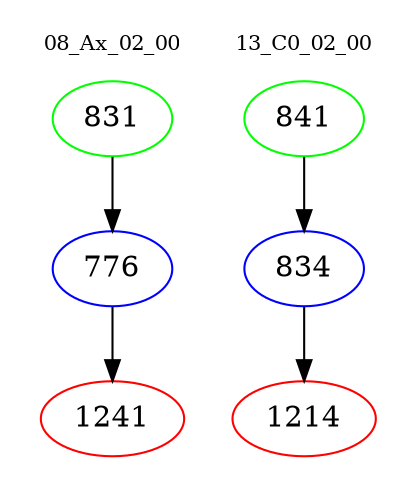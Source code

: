 digraph{
subgraph cluster_0 {
color = white
label = "08_Ax_02_00";
fontsize=10;
T0_831 [label="831", color="green"]
T0_831 -> T0_776 [color="black"]
T0_776 [label="776", color="blue"]
T0_776 -> T0_1241 [color="black"]
T0_1241 [label="1241", color="red"]
}
subgraph cluster_1 {
color = white
label = "13_C0_02_00";
fontsize=10;
T1_841 [label="841", color="green"]
T1_841 -> T1_834 [color="black"]
T1_834 [label="834", color="blue"]
T1_834 -> T1_1214 [color="black"]
T1_1214 [label="1214", color="red"]
}
}
